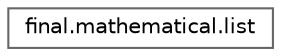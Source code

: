 digraph "Graphical Class Hierarchy"
{
 // LATEX_PDF_SIZE
  bgcolor="transparent";
  edge [fontname=Helvetica,fontsize=10,labelfontname=Helvetica,labelfontsize=10];
  node [fontname=Helvetica,fontsize=10,shape=box,height=0.2,width=0.4];
  rankdir="LR";
  Node0 [label="final.mathematical.list",height=0.2,width=0.4,color="grey40", fillcolor="white", style="filled",URL="$d8/d02/classfinal_1_1mathematical_1_1list.html",tooltip=" "];
}
